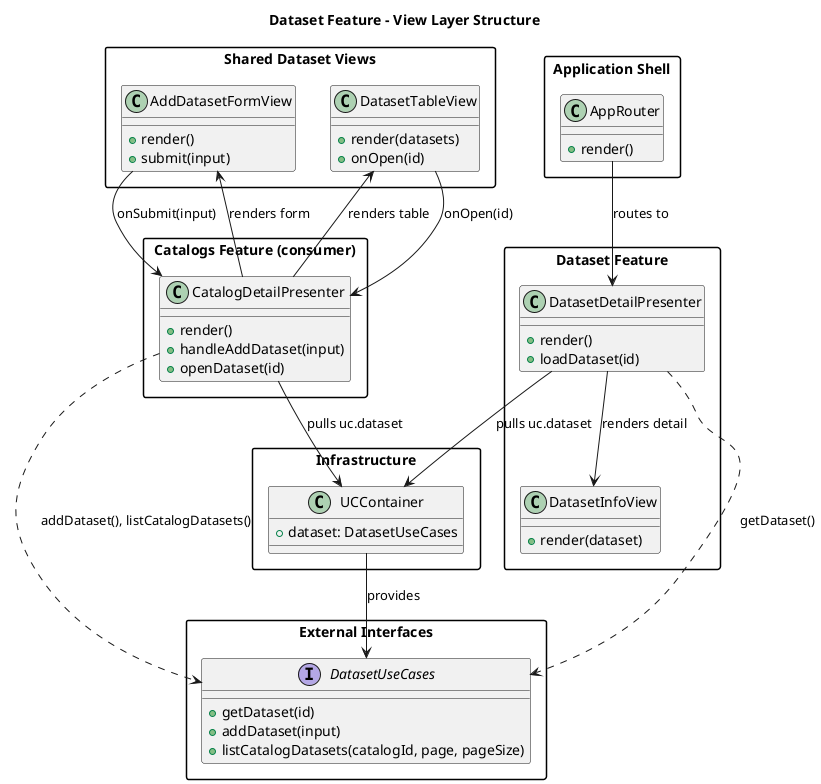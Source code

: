 @startuml
title Dataset Feature - View Layer Structure

skinparam packageStyle rectangle

package "External Interfaces" {
    interface DatasetUseCases {
        +getDataset(id)
        +addDataset(input)
        +listCatalogDatasets(catalogId, page, pageSize)
    }
}

package "Application Shell" {
    class AppRouter {
        +render()
    }
}

package "Dataset Feature" {
    class DatasetDetailPresenter {
        +render()
        +loadDataset(id)
    }
    class DatasetInfoView {
        +render(dataset)
    }
}

package "Shared Dataset Views" {
    class AddDatasetFormView {
        +render()
        +submit(input)
    }
    class DatasetTableView {
        +render(datasets)
        +onOpen(id)
    }
}

package "Infrastructure" {
    class UCContainer {
        +dataset: DatasetUseCases
    }
}

package "Catalogs Feature (consumer)" {
    class CatalogDetailPresenter {
        +render()
        +handleAddDataset(input)
        +openDataset(id)
    }
}

AppRouter --> DatasetDetailPresenter : routes to

DatasetDetailPresenter ..> DatasetUseCases : getDataset()
DatasetDetailPresenter --> DatasetInfoView : renders detail
DatasetDetailPresenter --> UCContainer : pulls uc.dataset
UCContainer --> DatasetUseCases : provides

CatalogDetailPresenter --> AddDatasetFormView : renders form
CatalogDetailPresenter --> DatasetTableView : renders table
CatalogDetailPresenter ..> DatasetUseCases : addDataset(), listCatalogDatasets()
CatalogDetailPresenter --> UCContainer : pulls uc.dataset

AddDatasetFormView --> CatalogDetailPresenter : onSubmit(input)
DatasetTableView --> CatalogDetailPresenter : onOpen(id)

@enduml

